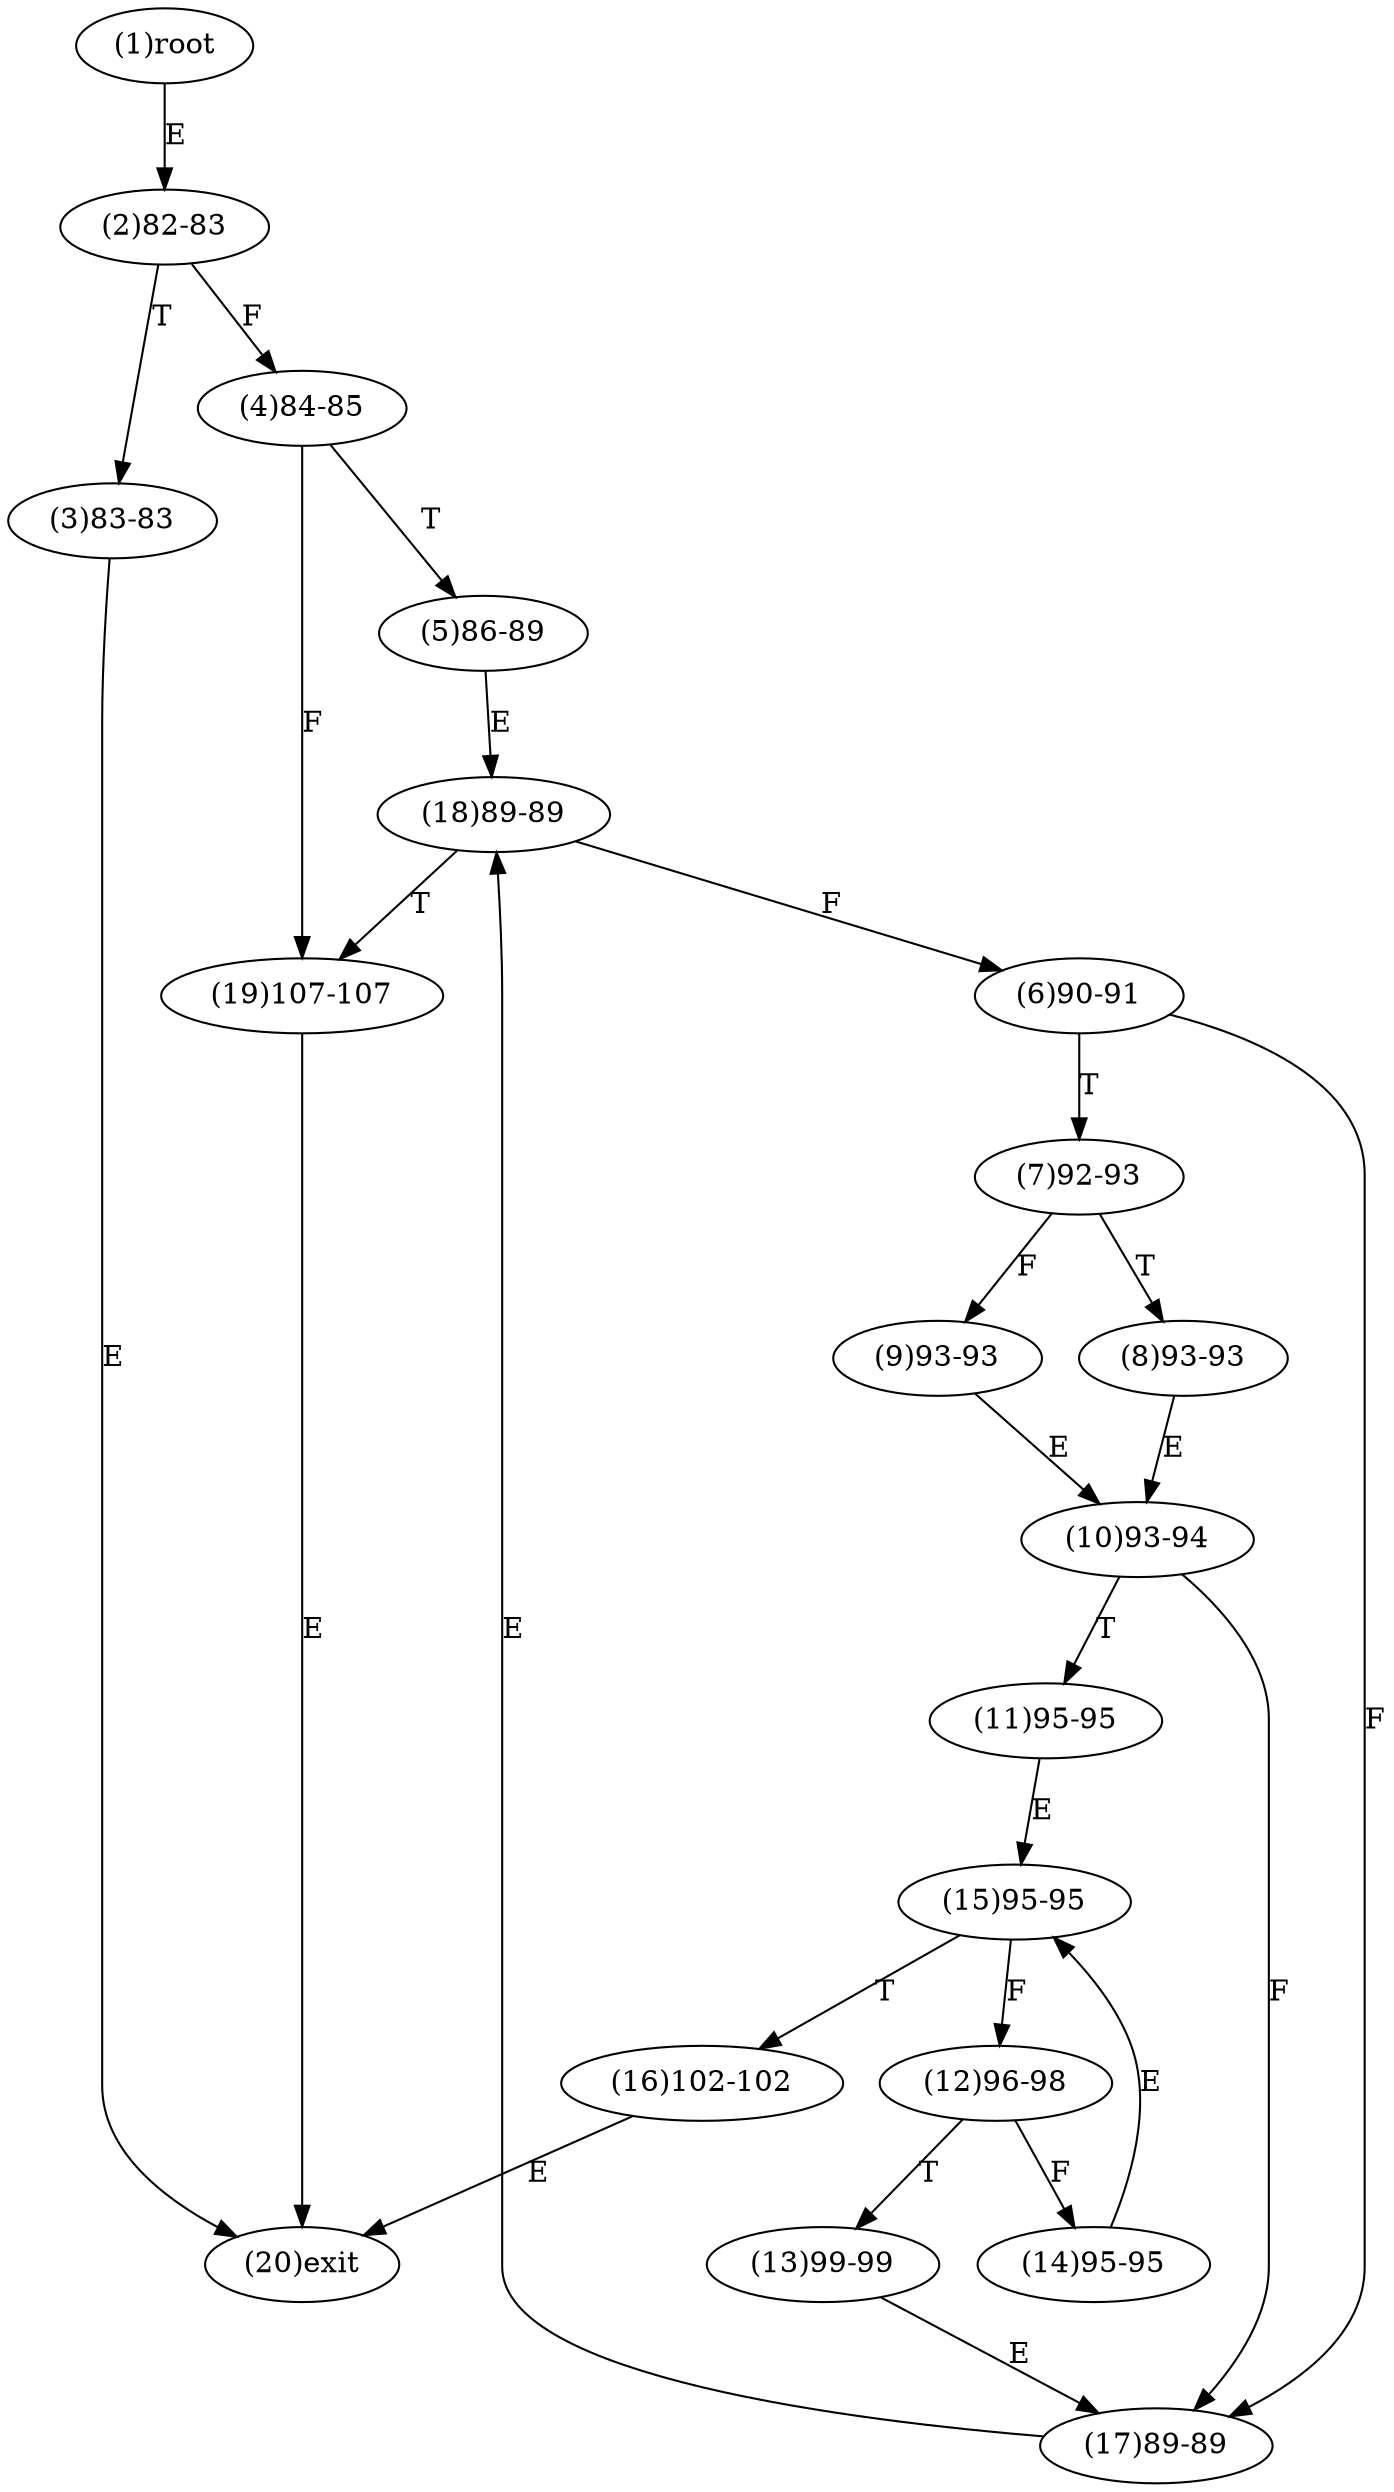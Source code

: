 digraph "" { 
1[ label="(1)root"];
2[ label="(2)82-83"];
3[ label="(3)83-83"];
4[ label="(4)84-85"];
5[ label="(5)86-89"];
6[ label="(6)90-91"];
7[ label="(7)92-93"];
8[ label="(8)93-93"];
9[ label="(9)93-93"];
10[ label="(10)93-94"];
11[ label="(11)95-95"];
12[ label="(12)96-98"];
13[ label="(13)99-99"];
14[ label="(14)95-95"];
15[ label="(15)95-95"];
17[ label="(17)89-89"];
16[ label="(16)102-102"];
19[ label="(19)107-107"];
18[ label="(18)89-89"];
20[ label="(20)exit"];
1->2[ label="E"];
2->4[ label="F"];
2->3[ label="T"];
3->20[ label="E"];
4->19[ label="F"];
4->5[ label="T"];
5->18[ label="E"];
6->17[ label="F"];
6->7[ label="T"];
7->9[ label="F"];
7->8[ label="T"];
8->10[ label="E"];
9->10[ label="E"];
10->17[ label="F"];
10->11[ label="T"];
11->15[ label="E"];
12->14[ label="F"];
12->13[ label="T"];
13->17[ label="E"];
14->15[ label="E"];
15->12[ label="F"];
15->16[ label="T"];
16->20[ label="E"];
17->18[ label="E"];
18->6[ label="F"];
18->19[ label="T"];
19->20[ label="E"];
}